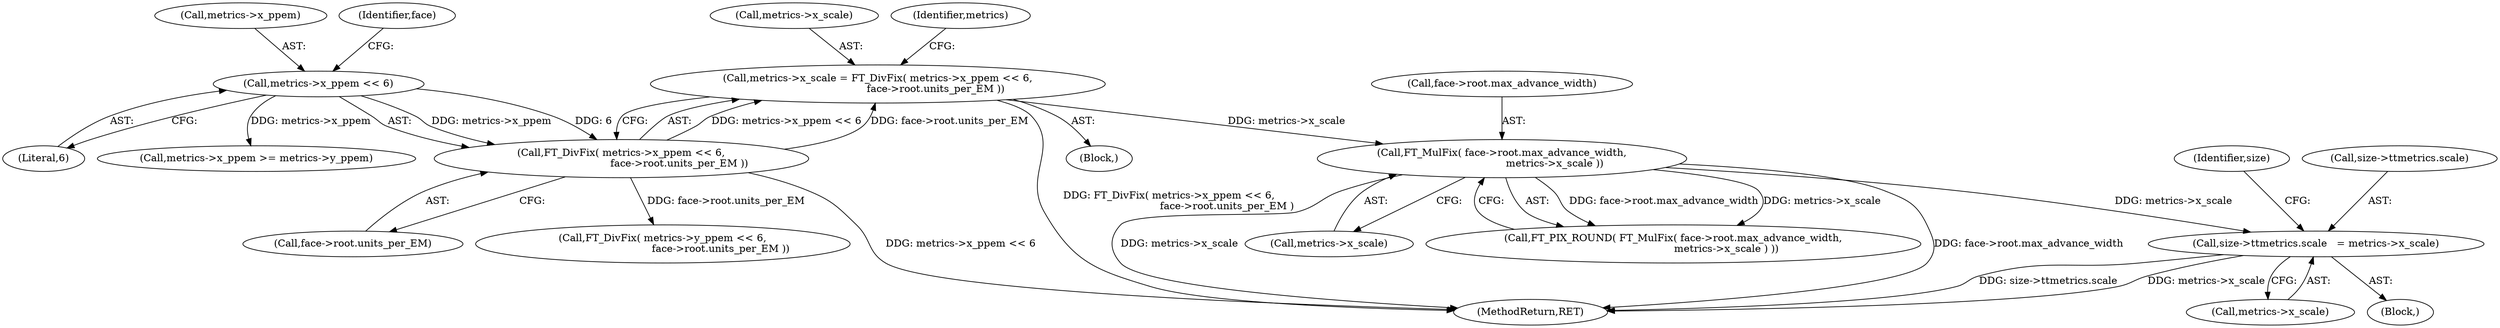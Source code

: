 digraph "0_savannah_e6699596af5c5d6f0ae0ea06e19df87dce088df8@pointer" {
"1000265" [label="(Call,size->ttmetrics.scale   = metrics->x_scale)"];
"1000247" [label="(Call,FT_MulFix( face->root.max_advance_width,\n                                 metrics->x_scale ))"];
"1000212" [label="(Call,metrics->x_scale = FT_DivFix( metrics->x_ppem << 6,\n                                    face->root.units_per_EM ))"];
"1000216" [label="(Call,FT_DivFix( metrics->x_ppem << 6,\n                                    face->root.units_per_EM ))"];
"1000217" [label="(Call,metrics->x_ppem << 6)"];
"1000246" [label="(Call,FT_PIX_ROUND( FT_MulFix( face->root.max_advance_width,\n                                 metrics->x_scale ) ))"];
"1000248" [label="(Call,face->root.max_advance_width)"];
"1000218" [label="(Call,metrics->x_ppem)"];
"1000264" [label="(Block,)"];
"1000351" [label="(MethodReturn,RET)"];
"1000257" [label="(Call,metrics->x_ppem >= metrics->y_ppem)"];
"1000216" [label="(Call,FT_DivFix( metrics->x_ppem << 6,\n                                    face->root.units_per_EM ))"];
"1000213" [label="(Call,metrics->x_scale)"];
"1000277" [label="(Identifier,size)"];
"1000229" [label="(Identifier,metrics)"];
"1000222" [label="(Call,face->root.units_per_EM)"];
"1000221" [label="(Literal,6)"];
"1000231" [label="(Call,FT_DivFix( metrics->y_ppem << 6,\n                                    face->root.units_per_EM ))"];
"1000265" [label="(Call,size->ttmetrics.scale   = metrics->x_scale)"];
"1000224" [label="(Identifier,face)"];
"1000212" [label="(Call,metrics->x_scale = FT_DivFix( metrics->x_ppem << 6,\n                                    face->root.units_per_EM ))"];
"1000253" [label="(Call,metrics->x_scale)"];
"1000217" [label="(Call,metrics->x_ppem << 6)"];
"1000271" [label="(Call,metrics->x_scale)"];
"1000211" [label="(Block,)"];
"1000266" [label="(Call,size->ttmetrics.scale)"];
"1000247" [label="(Call,FT_MulFix( face->root.max_advance_width,\n                                 metrics->x_scale ))"];
"1000265" -> "1000264"  [label="AST: "];
"1000265" -> "1000271"  [label="CFG: "];
"1000266" -> "1000265"  [label="AST: "];
"1000271" -> "1000265"  [label="AST: "];
"1000277" -> "1000265"  [label="CFG: "];
"1000265" -> "1000351"  [label="DDG: size->ttmetrics.scale"];
"1000265" -> "1000351"  [label="DDG: metrics->x_scale"];
"1000247" -> "1000265"  [label="DDG: metrics->x_scale"];
"1000247" -> "1000246"  [label="AST: "];
"1000247" -> "1000253"  [label="CFG: "];
"1000248" -> "1000247"  [label="AST: "];
"1000253" -> "1000247"  [label="AST: "];
"1000246" -> "1000247"  [label="CFG: "];
"1000247" -> "1000351"  [label="DDG: face->root.max_advance_width"];
"1000247" -> "1000351"  [label="DDG: metrics->x_scale"];
"1000247" -> "1000246"  [label="DDG: face->root.max_advance_width"];
"1000247" -> "1000246"  [label="DDG: metrics->x_scale"];
"1000212" -> "1000247"  [label="DDG: metrics->x_scale"];
"1000212" -> "1000211"  [label="AST: "];
"1000212" -> "1000216"  [label="CFG: "];
"1000213" -> "1000212"  [label="AST: "];
"1000216" -> "1000212"  [label="AST: "];
"1000229" -> "1000212"  [label="CFG: "];
"1000212" -> "1000351"  [label="DDG: FT_DivFix( metrics->x_ppem << 6,\n                                    face->root.units_per_EM )"];
"1000216" -> "1000212"  [label="DDG: metrics->x_ppem << 6"];
"1000216" -> "1000212"  [label="DDG: face->root.units_per_EM"];
"1000216" -> "1000222"  [label="CFG: "];
"1000217" -> "1000216"  [label="AST: "];
"1000222" -> "1000216"  [label="AST: "];
"1000216" -> "1000351"  [label="DDG: metrics->x_ppem << 6"];
"1000217" -> "1000216"  [label="DDG: metrics->x_ppem"];
"1000217" -> "1000216"  [label="DDG: 6"];
"1000216" -> "1000231"  [label="DDG: face->root.units_per_EM"];
"1000217" -> "1000221"  [label="CFG: "];
"1000218" -> "1000217"  [label="AST: "];
"1000221" -> "1000217"  [label="AST: "];
"1000224" -> "1000217"  [label="CFG: "];
"1000217" -> "1000257"  [label="DDG: metrics->x_ppem"];
}
